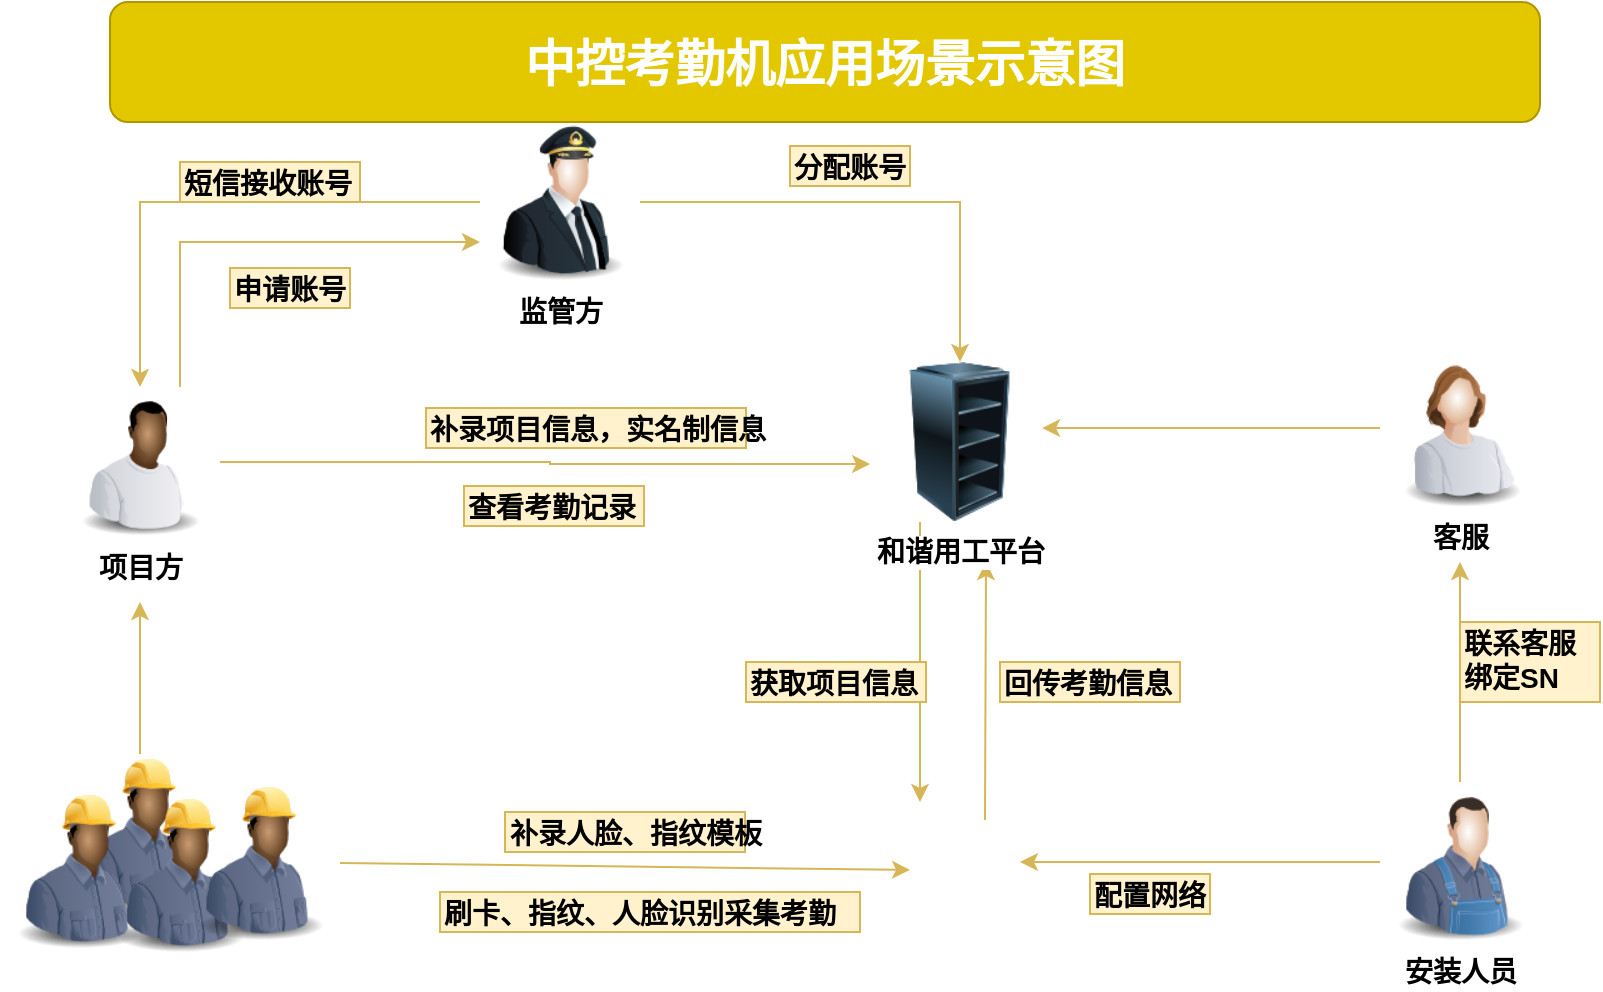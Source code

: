 <mxfile version="10.6.7" type="github"><diagram id="_a7R3SMDpIANSsirNHLK" name="Page-1"><mxGraphModel dx="1394" dy="764" grid="1" gridSize="10" guides="1" tooltips="1" connect="1" arrows="1" fold="1" page="1" pageScale="1" pageWidth="827" pageHeight="1169" math="0" shadow="0"><root><mxCell id="0"/><mxCell id="1" parent="0"/><mxCell id="Us0XSX8ySKVpKYIhloQt-63" style="edgeStyle=none;rounded=0;orthogonalLoop=1;jettySize=auto;html=1;exitX=0.75;exitY=0;exitDx=0;exitDy=0;fillColor=#fff2cc;strokeColor=#d6b656;fontSize=14;fontStyle=1" parent="1" source="Us0XSX8ySKVpKYIhloQt-1" edge="1"><mxGeometry relative="1" as="geometry"><mxPoint x="653" y="430" as="targetPoint"/></mxGeometry></mxCell><mxCell id="Us0XSX8ySKVpKYIhloQt-1" value="" style="shape=image;html=1;verticalAlign=top;verticalLabelPosition=bottom;labelBackgroundColor=#ffffff;imageAspect=0;aspect=fixed;image=https://cdn4.iconfinder.com/data/icons/fugue/icon_shadowless/telephone-fax.png;fillColor=#fff2cc;strokeColor=#d6b656;fontSize=14;fontStyle=1" parent="1" vertex="1"><mxGeometry x="615" y="559" width="50" height="50" as="geometry"/></mxCell><mxCell id="Us0XSX8ySKVpKYIhloQt-34" style="edgeStyle=orthogonalEdgeStyle;rounded=0;orthogonalLoop=1;jettySize=auto;html=1;exitX=0.75;exitY=0;exitDx=0;exitDy=0;entryX=0;entryY=0.75;entryDx=0;entryDy=0;fillColor=#fff2cc;strokeColor=#d6b656;fontSize=14;fontStyle=1" parent="1" source="Us0XSX8ySKVpKYIhloQt-2" target="Us0XSX8ySKVpKYIhloQt-29" edge="1"><mxGeometry relative="1" as="geometry"/></mxCell><mxCell id="Us0XSX8ySKVpKYIhloQt-41" style="edgeStyle=orthogonalEdgeStyle;rounded=0;orthogonalLoop=1;jettySize=auto;html=1;entryX=-0.062;entryY=0.638;entryDx=0;entryDy=0;entryPerimeter=0;fillColor=#fff2cc;strokeColor=#d6b656;fontSize=14;fontStyle=1" parent="1" source="Us0XSX8ySKVpKYIhloQt-2" target="Us0XSX8ySKVpKYIhloQt-9" edge="1"><mxGeometry relative="1" as="geometry"/></mxCell><mxCell id="Us0XSX8ySKVpKYIhloQt-2" value="项目方" style="image;html=1;labelBackgroundColor=#ffffff;image=img/lib/clip_art/people/Worker_Black_128x128.png;fillColor=#fff2cc;strokeColor=#d6b656;fontSize=14;fontStyle=1" parent="1" vertex="1"><mxGeometry x="190" y="342.5" width="80" height="75" as="geometry"/></mxCell><mxCell id="Us0XSX8ySKVpKYIhloQt-62" style="edgeStyle=none;rounded=0;orthogonalLoop=1;jettySize=auto;html=1;exitX=0.25;exitY=1;exitDx=0;exitDy=0;fillColor=#fff2cc;strokeColor=#d6b656;fontSize=14;fontStyle=1" parent="1" source="Us0XSX8ySKVpKYIhloQt-9" edge="1"><mxGeometry relative="1" as="geometry"><mxPoint x="620" y="550" as="targetPoint"/></mxGeometry></mxCell><mxCell id="Us0XSX8ySKVpKYIhloQt-9" value="和谐用工平台" style="image;html=1;labelBackgroundColor=#ffffff;image=img/lib/clip_art/computers/Server_Rack_Empty_128x128.png;fillColor=#fff2cc;strokeColor=#d6b656;fontSize=14;fontStyle=1" parent="1" vertex="1"><mxGeometry x="600" y="330" width="80" height="80" as="geometry"/></mxCell><mxCell id="Us0XSX8ySKVpKYIhloQt-58" style="edgeStyle=none;rounded=0;orthogonalLoop=1;jettySize=auto;html=1;entryX=1.013;entryY=0.413;entryDx=0;entryDy=0;entryPerimeter=0;fillColor=#fff2cc;strokeColor=#d6b656;fontSize=14;fontStyle=1" parent="1" source="Us0XSX8ySKVpKYIhloQt-11" target="Us0XSX8ySKVpKYIhloQt-9" edge="1"><mxGeometry relative="1" as="geometry"/></mxCell><mxCell id="Us0XSX8ySKVpKYIhloQt-11" value="客服" style="image;html=1;labelBackgroundColor=#ffffff;image=img/lib/clip_art/people/Worker_Woman_128x128.png;fillColor=#fff2cc;strokeColor=#d6b656;fontSize=14;fontStyle=1" parent="1" vertex="1"><mxGeometry x="850" y="323" width="80" height="80" as="geometry"/></mxCell><mxCell id="Us0XSX8ySKVpKYIhloQt-37" style="edgeStyle=orthogonalEdgeStyle;rounded=0;orthogonalLoop=1;jettySize=auto;html=1;exitX=0.5;exitY=0;exitDx=0;exitDy=0;fillColor=#fff2cc;strokeColor=#d6b656;fontSize=14;fontStyle=1" parent="1" source="Us0XSX8ySKVpKYIhloQt-13" edge="1"><mxGeometry relative="1" as="geometry"><mxPoint x="230" y="450" as="targetPoint"/></mxGeometry></mxCell><mxCell id="Us0XSX8ySKVpKYIhloQt-13" value="" style="image;html=1;labelBackgroundColor=#ffffff;image=img/lib/clip_art/people/Construction_Worker_Man_Black_128x128.png;fillColor=#fff2cc;strokeColor=#d6b656;fontSize=14;fontStyle=1" parent="1" vertex="1"><mxGeometry x="190" y="526" width="80" height="80" as="geometry"/></mxCell><mxCell id="Us0XSX8ySKVpKYIhloQt-24" value="" style="image;html=1;labelBackgroundColor=#ffffff;image=img/lib/clip_art/people/Construction_Worker_Man_Black_128x128.png;fillColor=#fff2cc;strokeColor=#d6b656;fontSize=14;fontStyle=1" parent="1" vertex="1"><mxGeometry x="210" y="546" width="80" height="80" as="geometry"/></mxCell><mxCell id="Us0XSX8ySKVpKYIhloQt-25" value="" style="image;html=1;labelBackgroundColor=#ffffff;image=img/lib/clip_art/people/Construction_Worker_Man_Black_128x128.png" parent="1" vertex="1"><mxGeometry x="160" y="544" width="80" height="80" as="geometry"/></mxCell><mxCell id="Us0XSX8ySKVpKYIhloQt-55" style="edgeStyle=none;rounded=0;orthogonalLoop=1;jettySize=auto;html=1;entryX=0;entryY=0.5;entryDx=0;entryDy=0;fillColor=#fff2cc;strokeColor=#d6b656;fontSize=14;fontStyle=1" parent="1" source="Us0XSX8ySKVpKYIhloQt-26" target="Us0XSX8ySKVpKYIhloQt-1" edge="1"><mxGeometry relative="1" as="geometry"/></mxCell><mxCell id="Us0XSX8ySKVpKYIhloQt-26" value="" style="image;html=1;labelBackgroundColor=#ffffff;image=img/lib/clip_art/people/Construction_Worker_Man_Black_128x128.png;fillColor=#fff2cc;strokeColor=#d6b656;fontSize=14;fontStyle=1" parent="1" vertex="1"><mxGeometry x="250" y="540" width="80" height="80" as="geometry"/></mxCell><mxCell id="Us0XSX8ySKVpKYIhloQt-32" style="edgeStyle=orthogonalEdgeStyle;rounded=0;orthogonalLoop=1;jettySize=auto;html=1;fillColor=#fff2cc;strokeColor=#d6b656;fontSize=14;fontStyle=1" parent="1" source="Us0XSX8ySKVpKYIhloQt-29" target="Us0XSX8ySKVpKYIhloQt-9" edge="1"><mxGeometry relative="1" as="geometry"/></mxCell><mxCell id="Us0XSX8ySKVpKYIhloQt-33" style="edgeStyle=orthogonalEdgeStyle;rounded=0;orthogonalLoop=1;jettySize=auto;html=1;entryX=0.5;entryY=0;entryDx=0;entryDy=0;fillColor=#fff2cc;strokeColor=#d6b656;fontSize=14;fontStyle=1" parent="1" source="Us0XSX8ySKVpKYIhloQt-29" target="Us0XSX8ySKVpKYIhloQt-2" edge="1"><mxGeometry relative="1" as="geometry"/></mxCell><mxCell id="Us0XSX8ySKVpKYIhloQt-29" value="监管方" style="image;html=1;labelBackgroundColor=#ffffff;image=img/lib/clip_art/people/Pilot_Man_128x128.png;fillColor=#fff2cc;strokeColor=#d6b656;fontSize=14;fontStyle=1" parent="1" vertex="1"><mxGeometry x="400" y="210" width="80" height="80" as="geometry"/></mxCell><mxCell id="Us0XSX8ySKVpKYIhloQt-35" value="申请账号" style="text;html=1;resizable=0;points=[];autosize=1;align=left;verticalAlign=top;spacingTop=-4;fillColor=#fff2cc;strokeColor=#d6b656;fontSize=14;fontStyle=1" parent="1" vertex="1"><mxGeometry x="275" y="283" width="60" height="20" as="geometry"/></mxCell><mxCell id="Us0XSX8ySKVpKYIhloQt-36" value="短信接收账号" style="text;html=1;resizable=0;points=[];autosize=1;align=left;verticalAlign=top;spacingTop=-4;fillColor=#fff2cc;strokeColor=#d6b656;fontSize=14;fontStyle=1" parent="1" vertex="1"><mxGeometry x="250" y="230" width="90" height="20" as="geometry"/></mxCell><mxCell id="Us0XSX8ySKVpKYIhloQt-39" value="补录人脸、指纹模板" style="text;html=1;resizable=0;points=[];autosize=1;align=left;verticalAlign=top;spacingTop=-4;fillColor=#fff2cc;strokeColor=#d6b656;fontSize=14;fontStyle=1" parent="1" vertex="1"><mxGeometry x="412.5" y="555" width="120" height="20" as="geometry"/></mxCell><mxCell id="Us0XSX8ySKVpKYIhloQt-40" value="刷卡、指纹、人脸识别采集考勤" style="text;html=1;resizable=0;points=[];autosize=1;align=left;verticalAlign=top;spacingTop=-4;fillColor=#fff2cc;strokeColor=#d6b656;fontSize=14;fontStyle=1" parent="1" vertex="1"><mxGeometry x="380" y="595" width="210" height="20" as="geometry"/></mxCell><mxCell id="Us0XSX8ySKVpKYIhloQt-42" value="分配账号" style="text;html=1;resizable=0;points=[];autosize=1;align=left;verticalAlign=top;spacingTop=-4;fillColor=#fff2cc;strokeColor=#d6b656;fontSize=14;fontStyle=1" parent="1" vertex="1"><mxGeometry x="555" y="222" width="60" height="20" as="geometry"/></mxCell><mxCell id="Us0XSX8ySKVpKYIhloQt-43" value="补录项目信息，实名制信息" style="text;html=1;resizable=0;points=[];autosize=1;align=left;verticalAlign=top;spacingTop=-4;fillColor=#fff2cc;strokeColor=#d6b656;fontSize=14;fontStyle=1" parent="1" vertex="1"><mxGeometry x="373" y="353" width="160" height="20" as="geometry"/></mxCell><mxCell id="Us0XSX8ySKVpKYIhloQt-48" value="获取项目信息" style="text;html=1;resizable=0;points=[];autosize=1;align=left;verticalAlign=top;spacingTop=-4;fillColor=#fff2cc;strokeColor=#d6b656;fontSize=14;fontStyle=1" parent="1" vertex="1"><mxGeometry x="533" y="480" width="90" height="20" as="geometry"/></mxCell><mxCell id="Us0XSX8ySKVpKYIhloQt-54" style="edgeStyle=none;rounded=0;orthogonalLoop=1;jettySize=auto;html=1;fillColor=#fff2cc;strokeColor=#d6b656;fontSize=14;fontStyle=1" parent="1" source="Us0XSX8ySKVpKYIhloQt-49" edge="1"><mxGeometry relative="1" as="geometry"><mxPoint x="670" y="580" as="targetPoint"/></mxGeometry></mxCell><mxCell id="Us0XSX8ySKVpKYIhloQt-56" style="edgeStyle=none;rounded=0;orthogonalLoop=1;jettySize=auto;html=1;exitX=0.5;exitY=0;exitDx=0;exitDy=0;fillColor=#fff2cc;strokeColor=#d6b656;fontSize=14;fontStyle=1" parent="1" source="Us0XSX8ySKVpKYIhloQt-49" edge="1"><mxGeometry relative="1" as="geometry"><mxPoint x="890" y="430" as="targetPoint"/></mxGeometry></mxCell><mxCell id="Us0XSX8ySKVpKYIhloQt-49" value="安装人员" style="image;html=1;labelBackgroundColor=#ffffff;image=img/lib/clip_art/people/Farmer_Man_128x128.png;fillColor=#fff2cc;strokeColor=#d6b656;fontSize=14;fontStyle=1" parent="1" vertex="1"><mxGeometry x="850" y="540" width="80" height="80" as="geometry"/></mxCell><mxCell id="Us0XSX8ySKVpKYIhloQt-51" value="配置网络" style="text;html=1;resizable=0;points=[];autosize=1;align=left;verticalAlign=top;spacingTop=-4;fillColor=#fff2cc;strokeColor=#d6b656;fontSize=14;fontStyle=1" parent="1" vertex="1"><mxGeometry x="705" y="586" width="60" height="20" as="geometry"/></mxCell><mxCell id="Us0XSX8ySKVpKYIhloQt-57" value="联系客服&lt;br&gt;绑定SN" style="text;html=1;resizable=0;points=[];autosize=1;align=left;verticalAlign=top;spacingTop=-4;fillColor=#fff2cc;strokeColor=#d6b656;fontSize=14;fontStyle=1" parent="1" vertex="1"><mxGeometry x="890" y="460" width="70" height="40" as="geometry"/></mxCell><mxCell id="Us0XSX8ySKVpKYIhloQt-64" value="回传考勤信息" style="text;html=1;resizable=0;points=[];autosize=1;align=left;verticalAlign=top;spacingTop=-4;fillColor=#fff2cc;strokeColor=#d6b656;fontSize=14;fontStyle=1" parent="1" vertex="1"><mxGeometry x="660" y="480" width="90" height="20" as="geometry"/></mxCell><mxCell id="Us0XSX8ySKVpKYIhloQt-65" value="查看考勤记录" style="text;html=1;resizable=0;points=[];autosize=1;align=left;verticalAlign=top;spacingTop=-4;fillColor=#fff2cc;strokeColor=#d6b656;fontSize=14;fontStyle=1" parent="1" vertex="1"><mxGeometry x="392" y="392" width="90" height="20" as="geometry"/></mxCell><mxCell id="1EwQTb3DCrXA1Pg74w4i-1" value="中控考勤机应用场景示意图" style="rounded=1;whiteSpace=wrap;html=1;fillColor=#e3c800;strokeColor=#B09500;fontColor=#ffffff;fontSize=25;fontStyle=1" vertex="1" parent="1"><mxGeometry x="215" y="150" width="715" height="60" as="geometry"/></mxCell></root></mxGraphModel></diagram></mxfile>